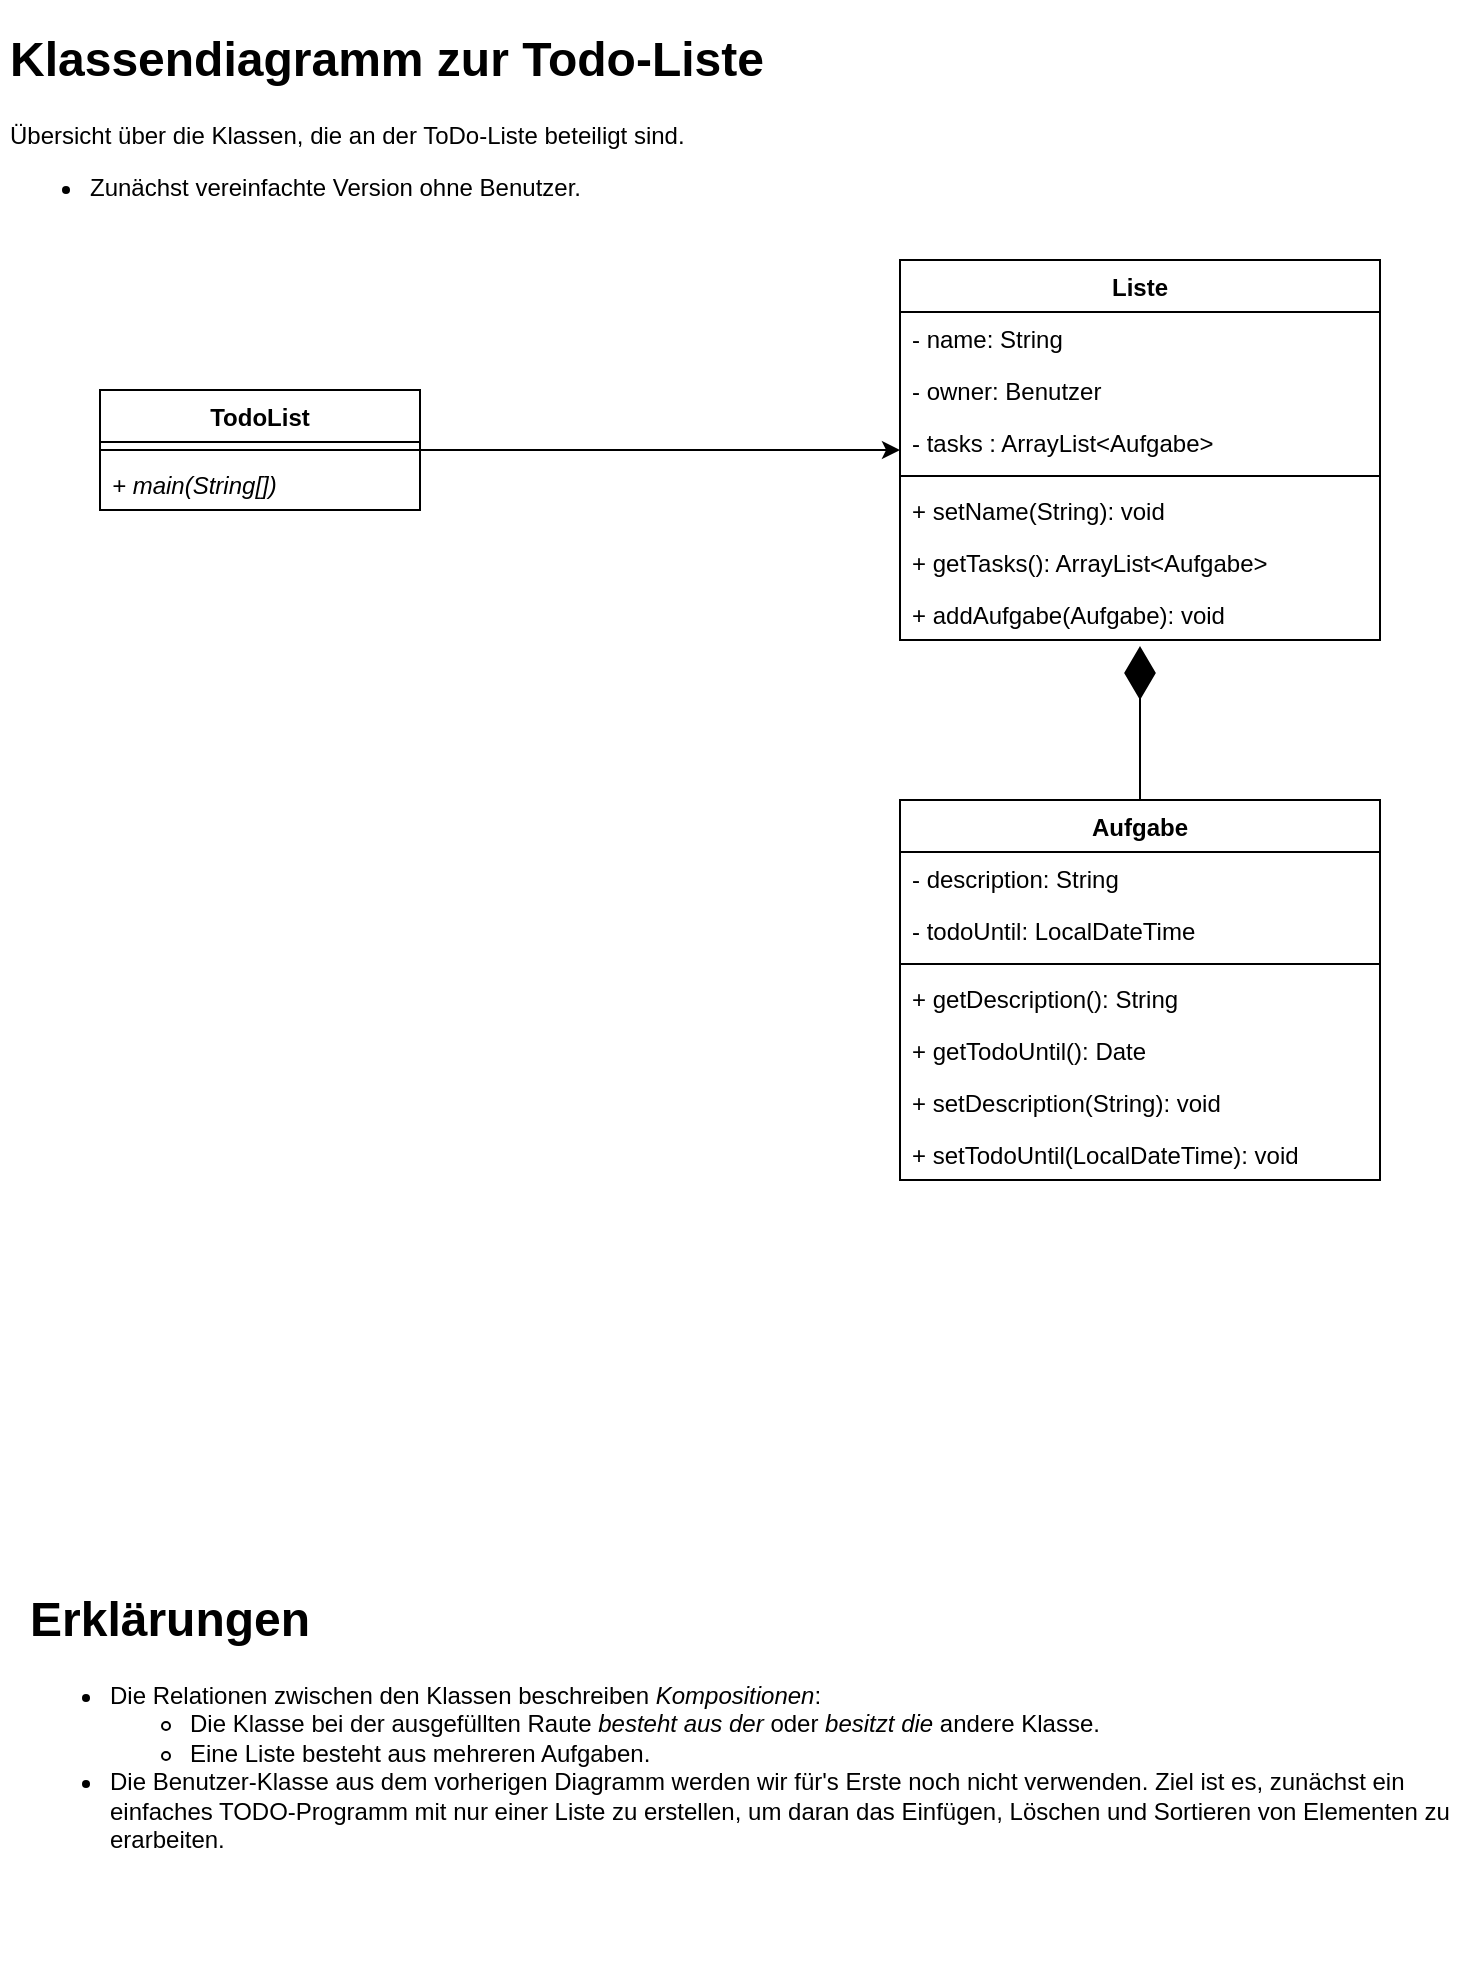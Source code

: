 <mxfile version="14.4.3" type="device"><diagram id="avJQyZf5HU_Jjl_K-IZU" name="Page-1"><mxGraphModel dx="1106" dy="997" grid="1" gridSize="10" guides="1" tooltips="1" connect="1" arrows="1" fold="1" page="1" pageScale="1" pageWidth="827" pageHeight="1169" math="0" shadow="0"><root><mxCell id="0"/><mxCell id="1" parent="0"/><mxCell id="4e_mp4GKWhQUyH6t5iIE-8" style="edgeStyle=orthogonalEdgeStyle;rounded=0;orthogonalLoop=1;jettySize=auto;html=1;" parent="1" source="xpZerjBVG0QvXJLsPkTk-1" target="xpZerjBVG0QvXJLsPkTk-5" edge="1"><mxGeometry relative="1" as="geometry"/></mxCell><mxCell id="xpZerjBVG0QvXJLsPkTk-1" value="TodoList" style="swimlane;fontStyle=1;align=center;verticalAlign=top;childLayout=stackLayout;horizontal=1;startSize=26;horizontalStack=0;resizeParent=1;resizeParentMax=0;resizeLast=0;collapsible=1;marginBottom=0;" parent="1" vertex="1"><mxGeometry x="80" y="215" width="160" height="60" as="geometry"/></mxCell><mxCell id="xpZerjBVG0QvXJLsPkTk-3" value="" style="line;strokeWidth=1;fillColor=none;align=left;verticalAlign=middle;spacingTop=-1;spacingLeft=3;spacingRight=3;rotatable=0;labelPosition=right;points=[];portConstraint=eastwest;" parent="xpZerjBVG0QvXJLsPkTk-1" vertex="1"><mxGeometry y="26" width="160" height="8" as="geometry"/></mxCell><mxCell id="xpZerjBVG0QvXJLsPkTk-4" value="+ main(String[])" style="text;strokeColor=none;fillColor=none;align=left;verticalAlign=top;spacingLeft=4;spacingRight=4;overflow=hidden;rotatable=0;points=[[0,0.5],[1,0.5]];portConstraint=eastwest;fontStyle=2" parent="xpZerjBVG0QvXJLsPkTk-1" vertex="1"><mxGeometry y="34" width="160" height="26" as="geometry"/></mxCell><mxCell id="xpZerjBVG0QvXJLsPkTk-5" value="Liste" style="swimlane;fontStyle=1;align=center;verticalAlign=top;childLayout=stackLayout;horizontal=1;startSize=26;horizontalStack=0;resizeParent=1;resizeParentMax=0;resizeLast=0;collapsible=1;marginBottom=0;" parent="1" vertex="1"><mxGeometry x="480" y="150" width="240" height="190" as="geometry"/></mxCell><mxCell id="xpZerjBVG0QvXJLsPkTk-55" value="- name: String" style="text;strokeColor=none;fillColor=none;align=left;verticalAlign=top;spacingLeft=4;spacingRight=4;overflow=hidden;rotatable=0;points=[[0,0.5],[1,0.5]];portConstraint=eastwest;fontStyle=0" parent="xpZerjBVG0QvXJLsPkTk-5" vertex="1"><mxGeometry y="26" width="240" height="26" as="geometry"/></mxCell><mxCell id="xpZerjBVG0QvXJLsPkTk-57" value="- owner: Benutzer" style="text;strokeColor=none;fillColor=none;align=left;verticalAlign=top;spacingLeft=4;spacingRight=4;overflow=hidden;rotatable=0;points=[[0,0.5],[1,0.5]];portConstraint=eastwest;fontStyle=0" parent="xpZerjBVG0QvXJLsPkTk-5" vertex="1"><mxGeometry y="52" width="240" height="26" as="geometry"/></mxCell><mxCell id="xpZerjBVG0QvXJLsPkTk-31" value="- tasks : ArrayList&lt;Aufgabe&gt;" style="text;strokeColor=none;fillColor=none;align=left;verticalAlign=top;spacingLeft=4;spacingRight=4;overflow=hidden;rotatable=0;points=[[0,0.5],[1,0.5]];portConstraint=eastwest;fontStyle=0" parent="xpZerjBVG0QvXJLsPkTk-5" vertex="1"><mxGeometry y="78" width="240" height="26" as="geometry"/></mxCell><mxCell id="xpZerjBVG0QvXJLsPkTk-6" value="" style="line;strokeWidth=1;fillColor=none;align=left;verticalAlign=middle;spacingTop=-1;spacingLeft=3;spacingRight=3;rotatable=0;labelPosition=right;points=[];portConstraint=eastwest;" parent="xpZerjBVG0QvXJLsPkTk-5" vertex="1"><mxGeometry y="104" width="240" height="8" as="geometry"/></mxCell><mxCell id="xpZerjBVG0QvXJLsPkTk-56" value="+ setName(String): void" style="text;strokeColor=none;fillColor=none;align=left;verticalAlign=top;spacingLeft=4;spacingRight=4;overflow=hidden;rotatable=0;points=[[0,0.5],[1,0.5]];portConstraint=eastwest;fontStyle=0" parent="xpZerjBVG0QvXJLsPkTk-5" vertex="1"><mxGeometry y="112" width="240" height="26" as="geometry"/></mxCell><mxCell id="xpZerjBVG0QvXJLsPkTk-7" value="+ getTasks(): ArrayList&lt;Aufgabe&gt;" style="text;strokeColor=none;fillColor=none;align=left;verticalAlign=top;spacingLeft=4;spacingRight=4;overflow=hidden;rotatable=0;points=[[0,0.5],[1,0.5]];portConstraint=eastwest;fontStyle=0" parent="xpZerjBVG0QvXJLsPkTk-5" vertex="1"><mxGeometry y="138" width="240" height="26" as="geometry"/></mxCell><mxCell id="xpZerjBVG0QvXJLsPkTk-32" value="+ addAufgabe(Aufgabe): void" style="text;strokeColor=none;fillColor=none;align=left;verticalAlign=top;spacingLeft=4;spacingRight=4;overflow=hidden;rotatable=0;points=[[0,0.5],[1,0.5]];portConstraint=eastwest;fontStyle=0" parent="xpZerjBVG0QvXJLsPkTk-5" vertex="1"><mxGeometry y="164" width="240" height="26" as="geometry"/></mxCell><mxCell id="xpZerjBVG0QvXJLsPkTk-14" value="Aufgabe" style="swimlane;fontStyle=1;align=center;verticalAlign=top;childLayout=stackLayout;horizontal=1;startSize=26;horizontalStack=0;resizeParent=1;resizeParentMax=0;resizeLast=0;collapsible=1;marginBottom=0;" parent="1" vertex="1"><mxGeometry x="480" y="420" width="240" height="190" as="geometry"/></mxCell><mxCell id="xpZerjBVG0QvXJLsPkTk-15" value="- description: String" style="text;strokeColor=none;fillColor=none;align=left;verticalAlign=top;spacingLeft=4;spacingRight=4;overflow=hidden;rotatable=0;points=[[0,0.5],[1,0.5]];portConstraint=eastwest;" parent="xpZerjBVG0QvXJLsPkTk-14" vertex="1"><mxGeometry y="26" width="240" height="26" as="geometry"/></mxCell><mxCell id="xpZerjBVG0QvXJLsPkTk-23" value="- todoUntil: LocalDateTime" style="text;strokeColor=none;fillColor=none;align=left;verticalAlign=top;spacingLeft=4;spacingRight=4;overflow=hidden;rotatable=0;points=[[0,0.5],[1,0.5]];portConstraint=eastwest;" parent="xpZerjBVG0QvXJLsPkTk-14" vertex="1"><mxGeometry y="52" width="240" height="26" as="geometry"/></mxCell><mxCell id="xpZerjBVG0QvXJLsPkTk-16" value="" style="line;strokeWidth=1;fillColor=none;align=left;verticalAlign=middle;spacingTop=-1;spacingLeft=3;spacingRight=3;rotatable=0;labelPosition=right;points=[];portConstraint=eastwest;" parent="xpZerjBVG0QvXJLsPkTk-14" vertex="1"><mxGeometry y="78" width="240" height="8" as="geometry"/></mxCell><mxCell id="xpZerjBVG0QvXJLsPkTk-17" value="+ getDescription(): String" style="text;strokeColor=none;fillColor=none;align=left;verticalAlign=top;spacingLeft=4;spacingRight=4;overflow=hidden;rotatable=0;points=[[0,0.5],[1,0.5]];portConstraint=eastwest;" parent="xpZerjBVG0QvXJLsPkTk-14" vertex="1"><mxGeometry y="86" width="240" height="26" as="geometry"/></mxCell><mxCell id="xpZerjBVG0QvXJLsPkTk-24" value="+ getTodoUntil(): Date" style="text;strokeColor=none;fillColor=none;align=left;verticalAlign=top;spacingLeft=4;spacingRight=4;overflow=hidden;rotatable=0;points=[[0,0.5],[1,0.5]];portConstraint=eastwest;" parent="xpZerjBVG0QvXJLsPkTk-14" vertex="1"><mxGeometry y="112" width="240" height="26" as="geometry"/></mxCell><mxCell id="xpZerjBVG0QvXJLsPkTk-25" value="+ setDescription(String): void" style="text;strokeColor=none;fillColor=none;align=left;verticalAlign=top;spacingLeft=4;spacingRight=4;overflow=hidden;rotatable=0;points=[[0,0.5],[1,0.5]];portConstraint=eastwest;" parent="xpZerjBVG0QvXJLsPkTk-14" vertex="1"><mxGeometry y="138" width="240" height="26" as="geometry"/></mxCell><mxCell id="xpZerjBVG0QvXJLsPkTk-26" value="+ setTodoUntil(LocalDateTime): void" style="text;strokeColor=none;fillColor=none;align=left;verticalAlign=top;spacingLeft=4;spacingRight=4;overflow=hidden;rotatable=0;points=[[0,0.5],[1,0.5]];portConstraint=eastwest;" parent="xpZerjBVG0QvXJLsPkTk-14" vertex="1"><mxGeometry y="164" width="240" height="26" as="geometry"/></mxCell><mxCell id="4e_mp4GKWhQUyH6t5iIE-2" value="" style="endArrow=diamondThin;endFill=1;endSize=24;html=1;exitX=0.5;exitY=0;exitDx=0;exitDy=0;entryX=0.5;entryY=1.115;entryDx=0;entryDy=0;entryPerimeter=0;" parent="1" source="xpZerjBVG0QvXJLsPkTk-14" target="xpZerjBVG0QvXJLsPkTk-32" edge="1"><mxGeometry width="160" relative="1" as="geometry"><mxPoint x="330" y="360" as="sourcePoint"/><mxPoint x="490" y="360" as="targetPoint"/></mxGeometry></mxCell><mxCell id="4e_mp4GKWhQUyH6t5iIE-5" value="&lt;h1&gt;Erklärungen&lt;/h1&gt;&lt;p&gt;&lt;/p&gt;&lt;ul&gt;&lt;li&gt;Die Relationen zwischen den Klassen beschreiben &lt;i&gt;Kompositionen&lt;/i&gt;:&lt;/li&gt;&lt;ul&gt;&lt;li&gt;Die Klasse bei der ausgefüllten Raute &lt;i&gt;besteht aus der &lt;/i&gt;oder &lt;i&gt;besitzt die &lt;/i&gt;andere Klasse.&lt;/li&gt;&lt;li&gt;Eine Liste besteht aus mehreren Aufgaben.&lt;/li&gt;&lt;/ul&gt;&lt;li&gt;Die Benutzer-Klasse aus dem vorherigen Diagramm werden wir für's Erste noch nicht verwenden. Ziel ist es, zunächst ein einfaches TODO-Programm mit nur einer Liste zu erstellen, um daran das Einfügen, Löschen und Sortieren von Elementen zu erarbeiten.&lt;/li&gt;&lt;/ul&gt;&lt;br&gt;&lt;br&gt;&lt;p&gt;&lt;/p&gt;" style="text;html=1;strokeColor=none;fillColor=none;spacing=5;spacingTop=-20;whiteSpace=wrap;overflow=hidden;rounded=0;" parent="1" vertex="1"><mxGeometry x="40" y="810" width="720" height="200" as="geometry"/></mxCell><mxCell id="4e_mp4GKWhQUyH6t5iIE-12" value="&lt;h1&gt;Klassendiagramm zur Todo-Liste&lt;/h1&gt;&lt;div&gt;Übersicht über die Klassen, die an der ToDo-Liste beteiligt sind.&lt;/div&gt;&lt;div&gt;&lt;ul&gt;&lt;li&gt;Zunächst vereinfachte Version ohne Benutzer.&lt;/li&gt;&lt;/ul&gt;&lt;/div&gt;" style="text;html=1;strokeColor=none;fillColor=none;spacing=5;spacingTop=-20;whiteSpace=wrap;overflow=hidden;rounded=0;" parent="1" vertex="1"><mxGeometry x="30" y="30" width="410" height="120" as="geometry"/></mxCell></root></mxGraphModel></diagram></mxfile>